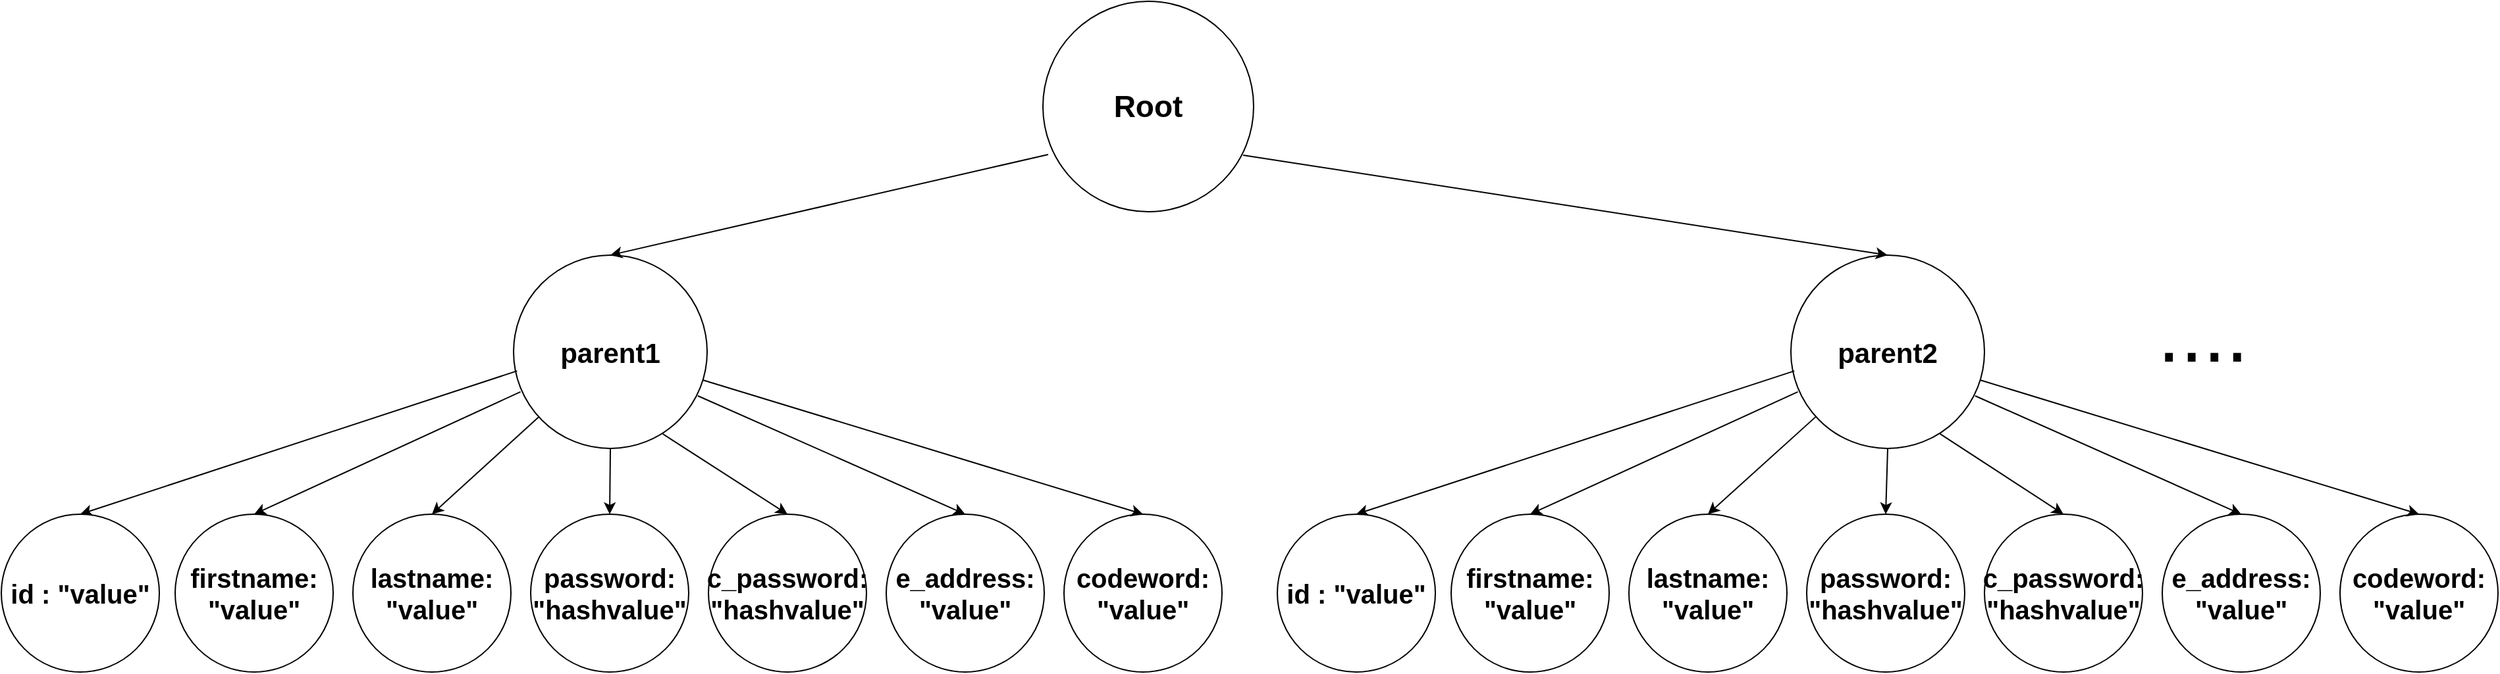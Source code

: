 <mxfile version="10.6.1" type="github"><diagram id="ql7m-z6PaNQUqrM6FcMR" name="Page-1"><mxGraphModel dx="2794" dy="1017" grid="1" gridSize="10" guides="1" tooltips="1" connect="1" arrows="1" fold="1" page="1" pageScale="1" pageWidth="827" pageHeight="1169" math="0" shadow="0"><root><mxCell id="0"/><mxCell id="1" parent="0"/><mxCell id="3avBA3nW-U1Yej7noHh2-1" value="&lt;b style=&quot;font-size: 23px;&quot;&gt;Root&lt;/b&gt;" style="ellipse;whiteSpace=wrap;html=1;aspect=fixed;fontSize=23;" parent="1" vertex="1"><mxGeometry x="286" y="40" width="160" height="160" as="geometry"/></mxCell><mxCell id="3avBA3nW-U1Yej7noHh2-36" value="&lt;b style=&quot;font-size: 21px;&quot;&gt;parent1&lt;/b&gt;" style="ellipse;whiteSpace=wrap;html=1;aspect=fixed;fontSize=21;" parent="1" vertex="1"><mxGeometry x="-116" y="233" width="147" height="147" as="geometry"/></mxCell><mxCell id="3avBA3nW-U1Yej7noHh2-37" value="" style="endArrow=classic;html=1;exitX=0.025;exitY=0.728;exitDx=0;exitDy=0;entryX=0.5;entryY=0;entryDx=0;entryDy=0;exitPerimeter=0;" parent="1" source="3avBA3nW-U1Yej7noHh2-1" target="3avBA3nW-U1Yej7noHh2-36" edge="1"><mxGeometry width="50" height="50" relative="1" as="geometry"><mxPoint x="200" y="350" as="sourcePoint"/><mxPoint x="340" y="200" as="targetPoint"/></mxGeometry></mxCell><mxCell id="IdSann9tbFXeNuWTc-FJ-1" value="" style="endArrow=classic;html=1;fontSize=21;exitX=0.018;exitY=0.599;exitDx=0;exitDy=0;entryX=0.5;entryY=0;entryDx=0;entryDy=0;exitPerimeter=0;" edge="1" parent="1" source="3avBA3nW-U1Yej7noHh2-36" target="IdSann9tbFXeNuWTc-FJ-2"><mxGeometry width="50" height="50" relative="1" as="geometry"><mxPoint x="-116" y="540" as="sourcePoint"/><mxPoint x="-156" y="460" as="targetPoint"/></mxGeometry></mxCell><mxCell id="IdSann9tbFXeNuWTc-FJ-2" value="&lt;b style=&quot;font-size: 20px;&quot;&gt;id : &quot;value&quot;&lt;/b&gt;" style="ellipse;whiteSpace=wrap;html=1;aspect=fixed;fontSize=20;" vertex="1" parent="1"><mxGeometry x="-505" y="430" width="120" height="120" as="geometry"/></mxCell><mxCell id="IdSann9tbFXeNuWTc-FJ-3" value="" style="endArrow=classic;html=1;fontSize=21;exitX=0.036;exitY=0.707;exitDx=0;exitDy=0;exitPerimeter=0;entryX=0.5;entryY=0;entryDx=0;entryDy=0;" edge="1" parent="1" source="3avBA3nW-U1Yej7noHh2-36" target="IdSann9tbFXeNuWTc-FJ-4"><mxGeometry width="50" height="50" relative="1" as="geometry"><mxPoint x="-60.333" y="418.333" as="sourcePoint"/><mxPoint x="-96" y="450" as="targetPoint"/></mxGeometry></mxCell><mxCell id="IdSann9tbFXeNuWTc-FJ-4" value="&lt;b style=&quot;font-size: 20px&quot;&gt;firstname: &quot;value&quot;&lt;/b&gt;" style="ellipse;whiteSpace=wrap;html=1;aspect=fixed;fontSize=20;" vertex="1" parent="1"><mxGeometry x="-373" y="430" width="120" height="120" as="geometry"/></mxCell><mxCell id="IdSann9tbFXeNuWTc-FJ-5" value="&lt;b style=&quot;font-size: 20px&quot;&gt;lastname: &quot;value&quot;&lt;/b&gt;" style="ellipse;whiteSpace=wrap;html=1;aspect=fixed;fontSize=20;" vertex="1" parent="1"><mxGeometry x="-238" y="430" width="120" height="120" as="geometry"/></mxCell><mxCell id="IdSann9tbFXeNuWTc-FJ-10" value="" style="endArrow=classic;html=1;fontSize=20;entryX=0.5;entryY=0;entryDx=0;entryDy=0;" edge="1" parent="1" source="3avBA3nW-U1Yej7noHh2-36" target="IdSann9tbFXeNuWTc-FJ-5"><mxGeometry width="50" height="50" relative="1" as="geometry"><mxPoint x="-46" y="620" as="sourcePoint"/><mxPoint x="4" y="570" as="targetPoint"/></mxGeometry></mxCell><mxCell id="IdSann9tbFXeNuWTc-FJ-11" value="&lt;b style=&quot;font-size: 20px&quot;&gt;password: &quot;hashvalue&quot;&lt;/b&gt;" style="ellipse;whiteSpace=wrap;html=1;aspect=fixed;fontSize=20;" vertex="1" parent="1"><mxGeometry x="-103" y="430" width="120" height="120" as="geometry"/></mxCell><mxCell id="IdSann9tbFXeNuWTc-FJ-12" value="" style="endArrow=classic;html=1;fontSize=20;entryX=0.5;entryY=0;entryDx=0;entryDy=0;exitX=0.5;exitY=1;exitDx=0;exitDy=0;" edge="1" parent="1" source="3avBA3nW-U1Yej7noHh2-36" target="IdSann9tbFXeNuWTc-FJ-11"><mxGeometry width="50" height="50" relative="1" as="geometry"><mxPoint x="38.344" y="375.491" as="sourcePoint"/><mxPoint x="87.667" y="440" as="targetPoint"/></mxGeometry></mxCell><mxCell id="IdSann9tbFXeNuWTc-FJ-13" value="&lt;b style=&quot;font-size: 20px&quot;&gt;c_password: &quot;hashvalue&quot;&lt;/b&gt;" style="ellipse;whiteSpace=wrap;html=1;aspect=fixed;fontSize=20;" vertex="1" parent="1"><mxGeometry x="32" y="430" width="120" height="120" as="geometry"/></mxCell><mxCell id="IdSann9tbFXeNuWTc-FJ-14" value="" style="endArrow=classic;html=1;fontSize=20;exitX=0.771;exitY=0.925;exitDx=0;exitDy=0;exitPerimeter=0;entryX=0.5;entryY=0;entryDx=0;entryDy=0;" edge="1" parent="1" source="3avBA3nW-U1Yej7noHh2-36" target="IdSann9tbFXeNuWTc-FJ-13"><mxGeometry width="50" height="50" relative="1" as="geometry"><mxPoint x="254" y="810" as="sourcePoint"/><mxPoint x="304" y="760" as="targetPoint"/></mxGeometry></mxCell><mxCell id="IdSann9tbFXeNuWTc-FJ-15" value="&lt;b style=&quot;font-size: 20px&quot;&gt;e_address: &quot;value&quot;&lt;/b&gt;" style="ellipse;whiteSpace=wrap;html=1;aspect=fixed;fontSize=20;" vertex="1" parent="1"><mxGeometry x="167" y="430" width="120" height="120" as="geometry"/></mxCell><mxCell id="IdSann9tbFXeNuWTc-FJ-16" value="" style="endArrow=classic;html=1;fontSize=20;exitX=0.952;exitY=0.728;exitDx=0;exitDy=0;entryX=0.5;entryY=0;entryDx=0;entryDy=0;exitPerimeter=0;" edge="1" parent="1" source="3avBA3nW-U1Yej7noHh2-36" target="IdSann9tbFXeNuWTc-FJ-15"><mxGeometry width="50" height="50" relative="1" as="geometry"><mxPoint x="294" y="780" as="sourcePoint"/><mxPoint x="344" y="730" as="targetPoint"/></mxGeometry></mxCell><mxCell id="IdSann9tbFXeNuWTc-FJ-17" value="&lt;b style=&quot;font-size: 20px&quot;&gt;codeword: &quot;value&quot;&lt;/b&gt;" style="ellipse;whiteSpace=wrap;html=1;aspect=fixed;fontSize=20;" vertex="1" parent="1"><mxGeometry x="302" y="430" width="120" height="120" as="geometry"/></mxCell><mxCell id="IdSann9tbFXeNuWTc-FJ-18" value="" style="endArrow=classic;html=1;fontSize=20;entryX=0.5;entryY=0;entryDx=0;entryDy=0;" edge="1" parent="1" source="3avBA3nW-U1Yej7noHh2-36" target="IdSann9tbFXeNuWTc-FJ-17"><mxGeometry width="50" height="50" relative="1" as="geometry"><mxPoint x="184" y="820" as="sourcePoint"/><mxPoint x="234" y="770" as="targetPoint"/></mxGeometry></mxCell><mxCell id="IdSann9tbFXeNuWTc-FJ-35" value="&lt;b style=&quot;font-size: 21px&quot;&gt;parent2&lt;/b&gt;" style="ellipse;whiteSpace=wrap;html=1;aspect=fixed;fontSize=21;" vertex="1" parent="1"><mxGeometry x="854" y="233" width="147" height="147" as="geometry"/></mxCell><mxCell id="IdSann9tbFXeNuWTc-FJ-36" value="" style="endArrow=classic;html=1;fontSize=21;exitX=0.018;exitY=0.599;exitDx=0;exitDy=0;entryX=0.5;entryY=0;entryDx=0;entryDy=0;exitPerimeter=0;" edge="1" parent="1" source="IdSann9tbFXeNuWTc-FJ-35" target="IdSann9tbFXeNuWTc-FJ-37"><mxGeometry width="50" height="50" relative="1" as="geometry"><mxPoint x="853" y="540" as="sourcePoint"/><mxPoint x="813" y="460" as="targetPoint"/></mxGeometry></mxCell><mxCell id="IdSann9tbFXeNuWTc-FJ-37" value="&lt;b style=&quot;font-size: 20px;&quot;&gt;id : &quot;value&quot;&lt;/b&gt;" style="ellipse;whiteSpace=wrap;html=1;aspect=fixed;fontSize=20;" vertex="1" parent="1"><mxGeometry x="464" y="430" width="120" height="120" as="geometry"/></mxCell><mxCell id="IdSann9tbFXeNuWTc-FJ-38" value="" style="endArrow=classic;html=1;fontSize=21;exitX=0.036;exitY=0.707;exitDx=0;exitDy=0;exitPerimeter=0;entryX=0.5;entryY=0;entryDx=0;entryDy=0;" edge="1" parent="1" source="IdSann9tbFXeNuWTc-FJ-35" target="IdSann9tbFXeNuWTc-FJ-39"><mxGeometry width="50" height="50" relative="1" as="geometry"><mxPoint x="908.667" y="418.333" as="sourcePoint"/><mxPoint x="873" y="450" as="targetPoint"/></mxGeometry></mxCell><mxCell id="IdSann9tbFXeNuWTc-FJ-39" value="&lt;b style=&quot;font-size: 20px&quot;&gt;firstname: &quot;value&quot;&lt;/b&gt;" style="ellipse;whiteSpace=wrap;html=1;aspect=fixed;fontSize=20;" vertex="1" parent="1"><mxGeometry x="596" y="430" width="120" height="120" as="geometry"/></mxCell><mxCell id="IdSann9tbFXeNuWTc-FJ-40" value="&lt;b style=&quot;font-size: 20px&quot;&gt;lastname: &quot;value&quot;&lt;/b&gt;" style="ellipse;whiteSpace=wrap;html=1;aspect=fixed;fontSize=20;" vertex="1" parent="1"><mxGeometry x="731" y="430" width="120" height="120" as="geometry"/></mxCell><mxCell id="IdSann9tbFXeNuWTc-FJ-41" value="" style="endArrow=classic;html=1;fontSize=20;entryX=0.5;entryY=0;entryDx=0;entryDy=0;" edge="1" parent="1" source="IdSann9tbFXeNuWTc-FJ-35" target="IdSann9tbFXeNuWTc-FJ-40"><mxGeometry width="50" height="50" relative="1" as="geometry"><mxPoint x="923" y="620" as="sourcePoint"/><mxPoint x="973" y="570" as="targetPoint"/></mxGeometry></mxCell><mxCell id="IdSann9tbFXeNuWTc-FJ-42" value="&lt;b style=&quot;font-size: 20px&quot;&gt;password: &quot;hashvalue&quot;&lt;/b&gt;" style="ellipse;whiteSpace=wrap;html=1;aspect=fixed;fontSize=20;" vertex="1" parent="1"><mxGeometry x="866" y="430" width="120" height="120" as="geometry"/></mxCell><mxCell id="IdSann9tbFXeNuWTc-FJ-43" value="" style="endArrow=classic;html=1;fontSize=20;entryX=0.5;entryY=0;entryDx=0;entryDy=0;exitX=0.5;exitY=1;exitDx=0;exitDy=0;" edge="1" parent="1" source="IdSann9tbFXeNuWTc-FJ-35" target="IdSann9tbFXeNuWTc-FJ-42"><mxGeometry width="50" height="50" relative="1" as="geometry"><mxPoint x="1007.344" y="375.491" as="sourcePoint"/><mxPoint x="1056.667" y="440" as="targetPoint"/></mxGeometry></mxCell><mxCell id="IdSann9tbFXeNuWTc-FJ-44" value="&lt;b style=&quot;font-size: 20px&quot;&gt;c_password: &quot;hashvalue&quot;&lt;/b&gt;" style="ellipse;whiteSpace=wrap;html=1;aspect=fixed;fontSize=20;" vertex="1" parent="1"><mxGeometry x="1001" y="430" width="120" height="120" as="geometry"/></mxCell><mxCell id="IdSann9tbFXeNuWTc-FJ-45" value="" style="endArrow=classic;html=1;fontSize=20;exitX=0.771;exitY=0.925;exitDx=0;exitDy=0;exitPerimeter=0;entryX=0.5;entryY=0;entryDx=0;entryDy=0;" edge="1" parent="1" source="IdSann9tbFXeNuWTc-FJ-35" target="IdSann9tbFXeNuWTc-FJ-44"><mxGeometry width="50" height="50" relative="1" as="geometry"><mxPoint x="1223" y="810" as="sourcePoint"/><mxPoint x="1273" y="760" as="targetPoint"/></mxGeometry></mxCell><mxCell id="IdSann9tbFXeNuWTc-FJ-46" value="&lt;b style=&quot;font-size: 20px&quot;&gt;e_address: &quot;value&quot;&lt;/b&gt;" style="ellipse;whiteSpace=wrap;html=1;aspect=fixed;fontSize=20;" vertex="1" parent="1"><mxGeometry x="1136" y="430" width="120" height="120" as="geometry"/></mxCell><mxCell id="IdSann9tbFXeNuWTc-FJ-47" value="" style="endArrow=classic;html=1;fontSize=20;exitX=0.952;exitY=0.728;exitDx=0;exitDy=0;entryX=0.5;entryY=0;entryDx=0;entryDy=0;exitPerimeter=0;" edge="1" parent="1" source="IdSann9tbFXeNuWTc-FJ-35" target="IdSann9tbFXeNuWTc-FJ-46"><mxGeometry width="50" height="50" relative="1" as="geometry"><mxPoint x="1263" y="780" as="sourcePoint"/><mxPoint x="1313" y="730" as="targetPoint"/></mxGeometry></mxCell><mxCell id="IdSann9tbFXeNuWTc-FJ-48" value="&lt;b style=&quot;font-size: 20px&quot;&gt;codeword: &quot;value&quot;&lt;/b&gt;" style="ellipse;whiteSpace=wrap;html=1;aspect=fixed;fontSize=20;" vertex="1" parent="1"><mxGeometry x="1271" y="430" width="120" height="120" as="geometry"/></mxCell><mxCell id="IdSann9tbFXeNuWTc-FJ-49" value="" style="endArrow=classic;html=1;fontSize=20;entryX=0.5;entryY=0;entryDx=0;entryDy=0;" edge="1" parent="1" source="IdSann9tbFXeNuWTc-FJ-35" target="IdSann9tbFXeNuWTc-FJ-48"><mxGeometry width="50" height="50" relative="1" as="geometry"><mxPoint x="1153" y="820" as="sourcePoint"/><mxPoint x="1203" y="770" as="targetPoint"/></mxGeometry></mxCell><mxCell id="IdSann9tbFXeNuWTc-FJ-50" value="" style="endArrow=classic;html=1;fontSize=20;exitX=0.95;exitY=0.731;exitDx=0;exitDy=0;exitPerimeter=0;entryX=0.5;entryY=0;entryDx=0;entryDy=0;" edge="1" parent="1" source="3avBA3nW-U1Yej7noHh2-1" target="IdSann9tbFXeNuWTc-FJ-35"><mxGeometry width="50" height="50" relative="1" as="geometry"><mxPoint x="620" y="180" as="sourcePoint"/><mxPoint x="670" y="130" as="targetPoint"/></mxGeometry></mxCell><mxCell id="IdSann9tbFXeNuWTc-FJ-51" value="...." style="text;html=1;strokeColor=none;fillColor=none;align=center;verticalAlign=middle;whiteSpace=wrap;rounded=0;fontSize=62;" vertex="1" parent="1"><mxGeometry x="1093" y="262.5" width="148" height="60" as="geometry"/></mxCell></root></mxGraphModel></diagram></mxfile>